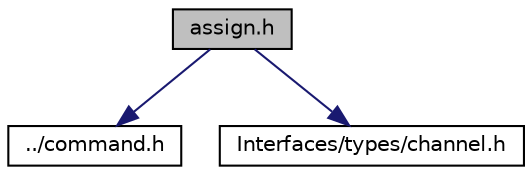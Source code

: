 digraph "assign.h"
{
 // LATEX_PDF_SIZE
  edge [fontname="Helvetica",fontsize="10",labelfontname="Helvetica",labelfontsize="10"];
  node [fontname="Helvetica",fontsize="10",shape=record];
  Node1 [label="assign.h",height=0.2,width=0.4,color="black", fillcolor="grey75", style="filled", fontcolor="black",tooltip=" "];
  Node1 -> Node2 [color="midnightblue",fontsize="10",style="solid",fontname="Helvetica"];
  Node2 [label="../command.h",height=0.2,width=0.4,color="black", fillcolor="white", style="filled",URL="$command_8h.html",tooltip=" "];
  Node1 -> Node3 [color="midnightblue",fontsize="10",style="solid",fontname="Helvetica"];
  Node3 [label="Interfaces/types/channel.h",height=0.2,width=0.4,color="black", fillcolor="white", style="filled",URL="$channel_8h.html",tooltip=" "];
}
